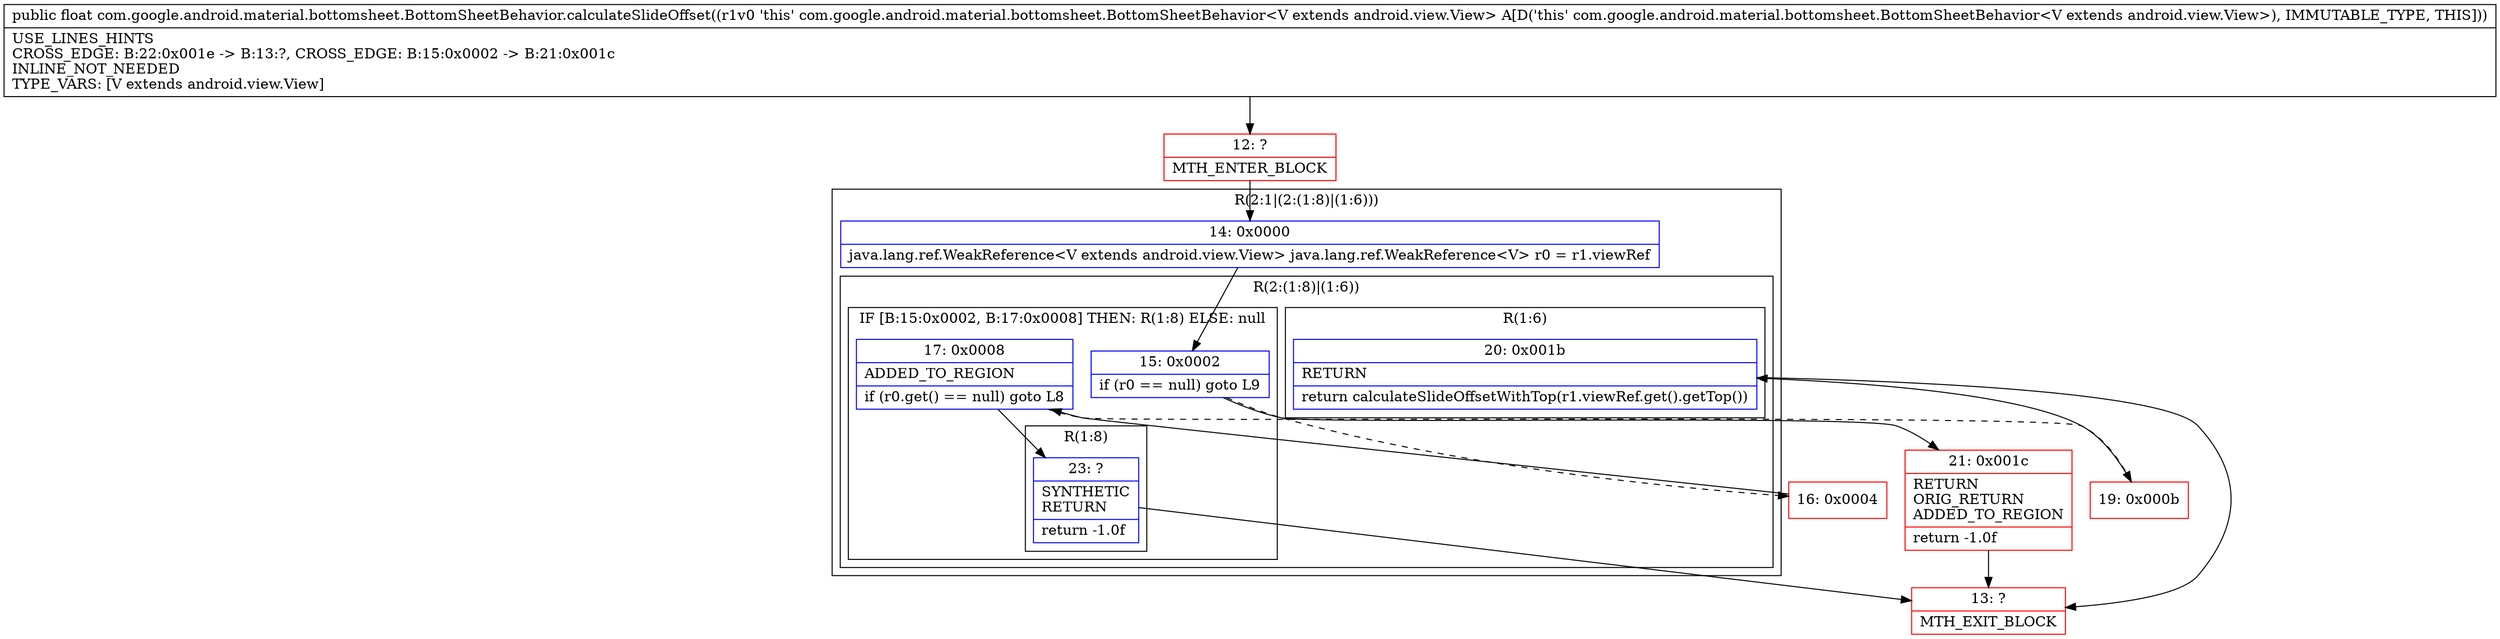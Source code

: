 digraph "CFG forcom.google.android.material.bottomsheet.BottomSheetBehavior.calculateSlideOffset()F" {
subgraph cluster_Region_1433786393 {
label = "R(2:1|(2:(1:8)|(1:6)))";
node [shape=record,color=blue];
Node_14 [shape=record,label="{14\:\ 0x0000|java.lang.ref.WeakReference\<V extends android.view.View\> java.lang.ref.WeakReference\<V\> r0 = r1.viewRef\l}"];
subgraph cluster_Region_1813014941 {
label = "R(2:(1:8)|(1:6))";
node [shape=record,color=blue];
subgraph cluster_IfRegion_906420983 {
label = "IF [B:15:0x0002, B:17:0x0008] THEN: R(1:8) ELSE: null";
node [shape=record,color=blue];
Node_15 [shape=record,label="{15\:\ 0x0002|if (r0 == null) goto L9\l}"];
Node_17 [shape=record,label="{17\:\ 0x0008|ADDED_TO_REGION\l|if (r0.get() == null) goto L8\l}"];
subgraph cluster_Region_876126111 {
label = "R(1:8)";
node [shape=record,color=blue];
Node_23 [shape=record,label="{23\:\ ?|SYNTHETIC\lRETURN\l|return \-1.0f\l}"];
}
}
subgraph cluster_Region_65730661 {
label = "R(1:6)";
node [shape=record,color=blue];
Node_20 [shape=record,label="{20\:\ 0x001b|RETURN\l|return calculateSlideOffsetWithTop(r1.viewRef.get().getTop())\l}"];
}
}
}
Node_12 [shape=record,color=red,label="{12\:\ ?|MTH_ENTER_BLOCK\l}"];
Node_16 [shape=record,color=red,label="{16\:\ 0x0004}"];
Node_19 [shape=record,color=red,label="{19\:\ 0x000b}"];
Node_13 [shape=record,color=red,label="{13\:\ ?|MTH_EXIT_BLOCK\l}"];
Node_21 [shape=record,color=red,label="{21\:\ 0x001c|RETURN\lORIG_RETURN\lADDED_TO_REGION\l|return \-1.0f\l}"];
MethodNode[shape=record,label="{public float com.google.android.material.bottomsheet.BottomSheetBehavior.calculateSlideOffset((r1v0 'this' com.google.android.material.bottomsheet.BottomSheetBehavior\<V extends android.view.View\> A[D('this' com.google.android.material.bottomsheet.BottomSheetBehavior\<V extends android.view.View\>), IMMUTABLE_TYPE, THIS]))  | USE_LINES_HINTS\lCROSS_EDGE: B:22:0x001e \-\> B:13:?, CROSS_EDGE: B:15:0x0002 \-\> B:21:0x001c\lINLINE_NOT_NEEDED\lTYPE_VARS: [V extends android.view.View]\l}"];
MethodNode -> Node_12;Node_14 -> Node_15;
Node_15 -> Node_16[style=dashed];
Node_15 -> Node_21;
Node_17 -> Node_19[style=dashed];
Node_17 -> Node_23;
Node_23 -> Node_13;
Node_20 -> Node_13;
Node_12 -> Node_14;
Node_16 -> Node_17;
Node_19 -> Node_20;
Node_21 -> Node_13;
}

